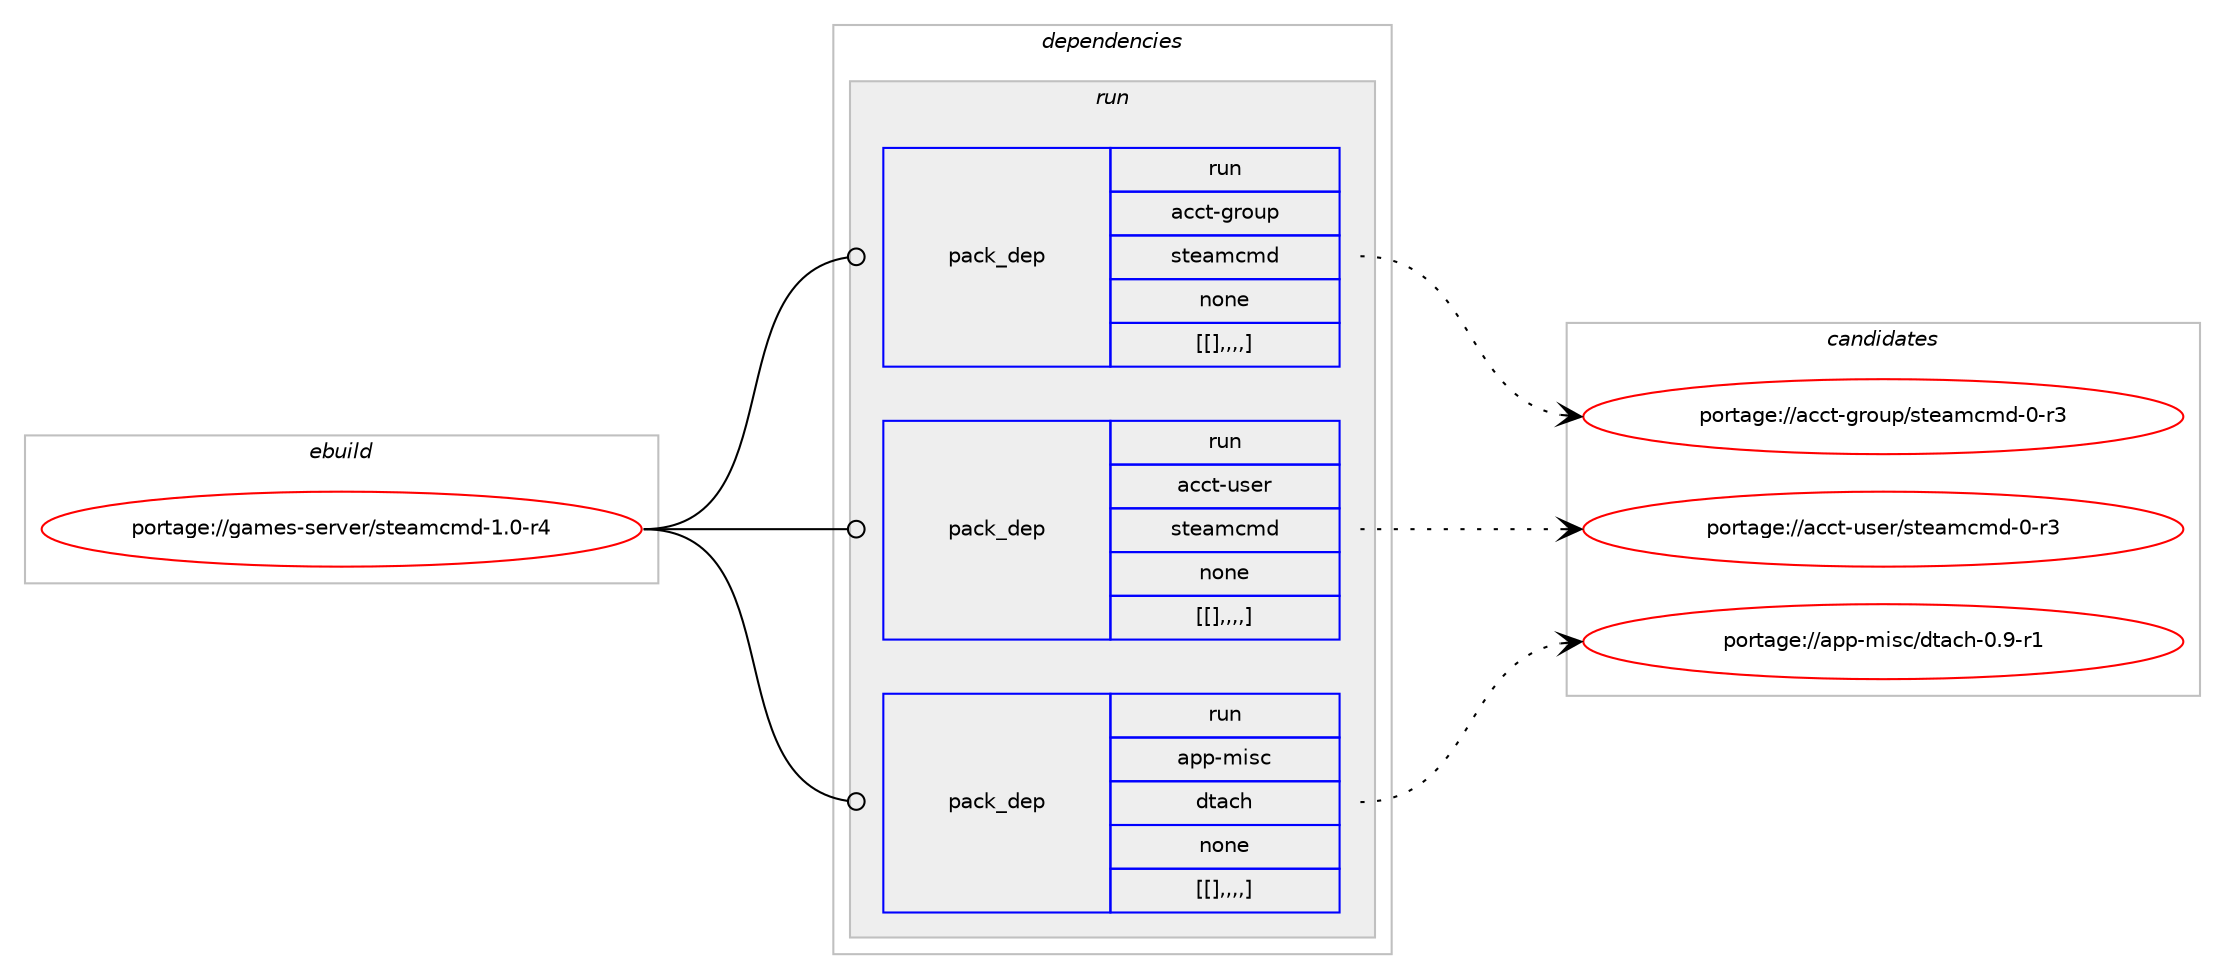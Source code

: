 digraph prolog {

# *************
# Graph options
# *************

newrank=true;
concentrate=true;
compound=true;
graph [rankdir=LR,fontname=Helvetica,fontsize=10,ranksep=1.5];#, ranksep=2.5, nodesep=0.2];
edge  [arrowhead=vee];
node  [fontname=Helvetica,fontsize=10];

# **********
# The ebuild
# **********

subgraph cluster_leftcol {
color=gray;
label=<<i>ebuild</i>>;
id [label="portage://games-server/steamcmd-1.0-r4", color=red, width=4, href="../games-server/steamcmd-1.0-r4.svg"];
}

# ****************
# The dependencies
# ****************

subgraph cluster_midcol {
color=gray;
label=<<i>dependencies</i>>;
subgraph cluster_compile {
fillcolor="#eeeeee";
style=filled;
label=<<i>compile</i>>;
}
subgraph cluster_compileandrun {
fillcolor="#eeeeee";
style=filled;
label=<<i>compile and run</i>>;
}
subgraph cluster_run {
fillcolor="#eeeeee";
style=filled;
label=<<i>run</i>>;
subgraph pack169466 {
dependency238052 [label=<<TABLE BORDER="0" CELLBORDER="1" CELLSPACING="0" CELLPADDING="4" WIDTH="220"><TR><TD ROWSPAN="6" CELLPADDING="30">pack_dep</TD></TR><TR><TD WIDTH="110">run</TD></TR><TR><TD>acct-group</TD></TR><TR><TD>steamcmd</TD></TR><TR><TD>none</TD></TR><TR><TD>[[],,,,]</TD></TR></TABLE>>, shape=none, color=blue];
}
id:e -> dependency238052:w [weight=20,style="solid",arrowhead="odot"];
subgraph pack169467 {
dependency238053 [label=<<TABLE BORDER="0" CELLBORDER="1" CELLSPACING="0" CELLPADDING="4" WIDTH="220"><TR><TD ROWSPAN="6" CELLPADDING="30">pack_dep</TD></TR><TR><TD WIDTH="110">run</TD></TR><TR><TD>acct-user</TD></TR><TR><TD>steamcmd</TD></TR><TR><TD>none</TD></TR><TR><TD>[[],,,,]</TD></TR></TABLE>>, shape=none, color=blue];
}
id:e -> dependency238053:w [weight=20,style="solid",arrowhead="odot"];
subgraph pack169468 {
dependency238054 [label=<<TABLE BORDER="0" CELLBORDER="1" CELLSPACING="0" CELLPADDING="4" WIDTH="220"><TR><TD ROWSPAN="6" CELLPADDING="30">pack_dep</TD></TR><TR><TD WIDTH="110">run</TD></TR><TR><TD>app-misc</TD></TR><TR><TD>dtach</TD></TR><TR><TD>none</TD></TR><TR><TD>[[],,,,]</TD></TR></TABLE>>, shape=none, color=blue];
}
id:e -> dependency238054:w [weight=20,style="solid",arrowhead="odot"];
}
}

# **************
# The candidates
# **************

subgraph cluster_choices {
rank=same;
color=gray;
label=<<i>candidates</i>>;

subgraph choice169466 {
color=black;
nodesep=1;
choice9799991164510311411111711247115116101971099910910045484511451 [label="portage://acct-group/steamcmd-0-r3", color=red, width=4,href="../acct-group/steamcmd-0-r3.svg"];
dependency238052:e -> choice9799991164510311411111711247115116101971099910910045484511451:w [style=dotted,weight="100"];
}
subgraph choice169467 {
color=black;
nodesep=1;
choice9799991164511711510111447115116101971099910910045484511451 [label="portage://acct-user/steamcmd-0-r3", color=red, width=4,href="../acct-user/steamcmd-0-r3.svg"];
dependency238053:e -> choice9799991164511711510111447115116101971099910910045484511451:w [style=dotted,weight="100"];
}
subgraph choice169468 {
color=black;
nodesep=1;
choice971121124510910511599471001169799104454846574511449 [label="portage://app-misc/dtach-0.9-r1", color=red, width=4,href="../app-misc/dtach-0.9-r1.svg"];
dependency238054:e -> choice971121124510910511599471001169799104454846574511449:w [style=dotted,weight="100"];
}
}

}
